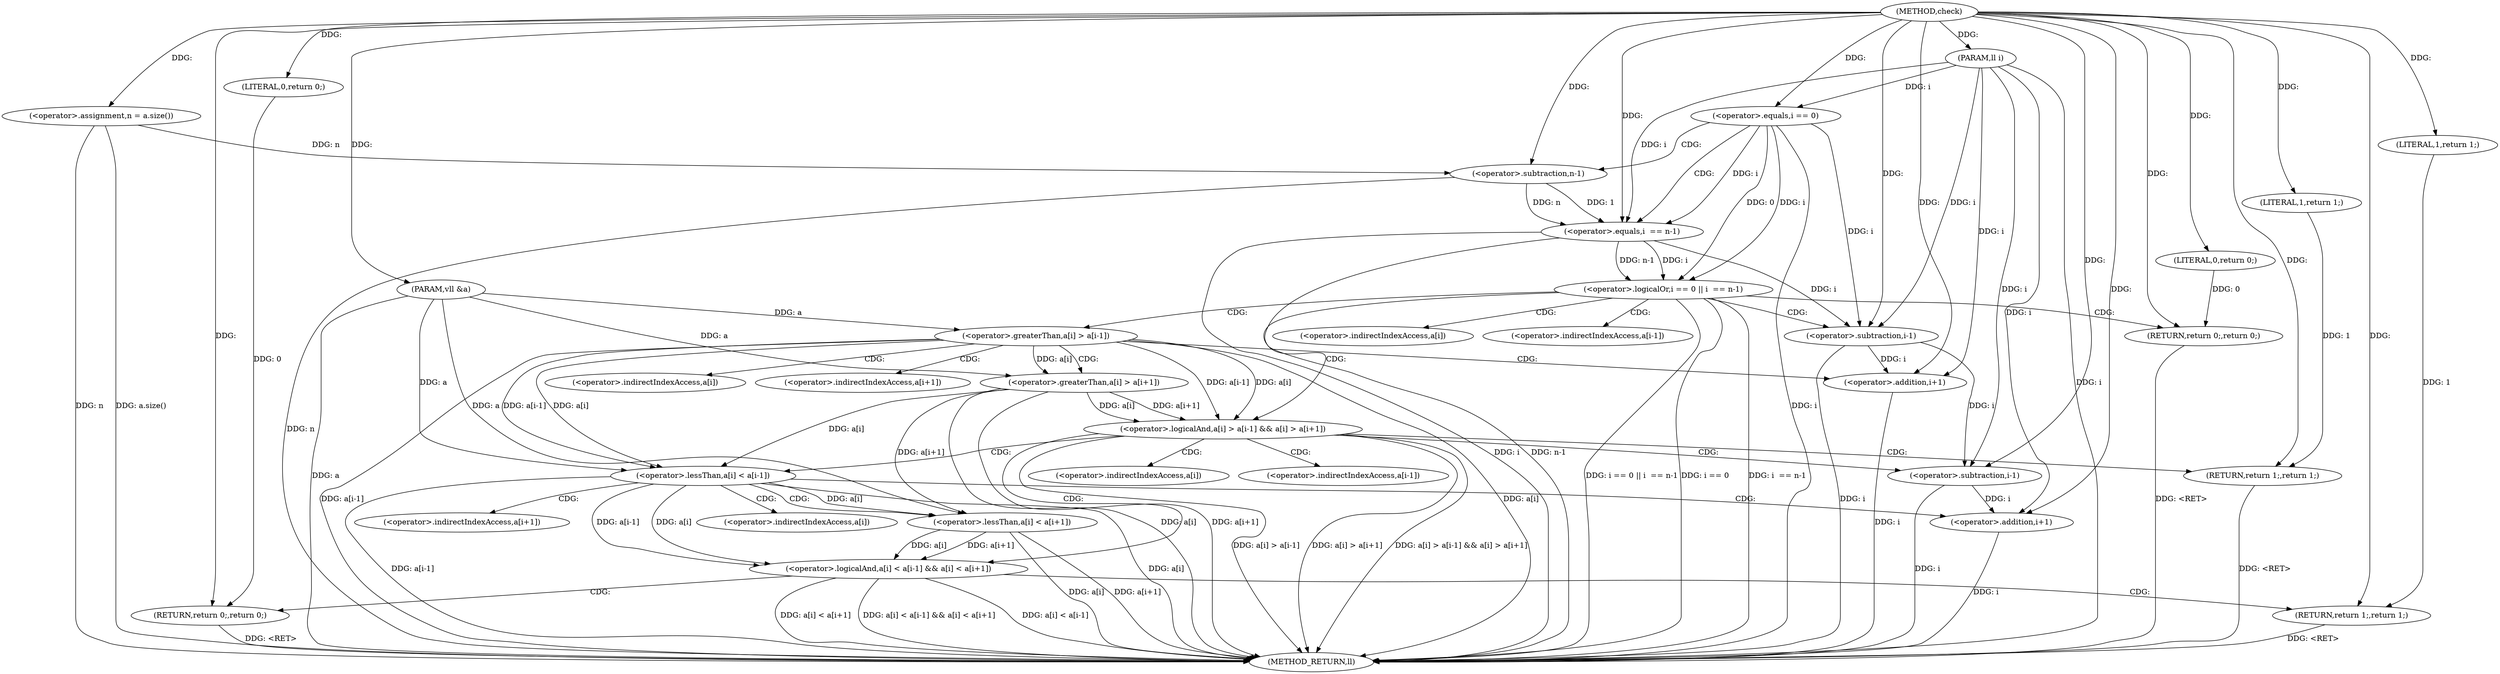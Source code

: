 digraph "check" {  
"1001051" [label = "(METHOD,check)" ]
"1001120" [label = "(METHOD_RETURN,ll)" ]
"1001052" [label = "(PARAM,vll &a)" ]
"1001053" [label = "(PARAM,ll i)" ]
"1001056" [label = "(<operator>.assignment,n = a.size())" ]
"1001118" [label = "(RETURN,return 0;,return 0;)" ]
"1001060" [label = "(<operator>.logicalOr,i == 0 || i  == n-1)" ]
"1001073" [label = "(<operator>.logicalAnd,a[i] > a[i-1] && a[i] > a[i+1])" ]
"1001096" [label = "(<operator>.logicalAnd,a[i] < a[i-1] && a[i] < a[i+1])" ]
"1001119" [label = "(LITERAL,0,return 0;)" ]
"1001070" [label = "(RETURN,return 0;,return 0;)" ]
"1001093" [label = "(RETURN,return 1;,return 1;)" ]
"1001116" [label = "(RETURN,return 1;,return 1;)" ]
"1001061" [label = "(<operator>.equals,i == 0)" ]
"1001064" [label = "(<operator>.equals,i  == n-1)" ]
"1001071" [label = "(LITERAL,0,return 0;)" ]
"1001074" [label = "(<operator>.greaterThan,a[i] > a[i-1])" ]
"1001083" [label = "(<operator>.greaterThan,a[i] > a[i+1])" ]
"1001094" [label = "(LITERAL,1,return 1;)" ]
"1001097" [label = "(<operator>.lessThan,a[i] < a[i-1])" ]
"1001106" [label = "(<operator>.lessThan,a[i] < a[i+1])" ]
"1001117" [label = "(LITERAL,1,return 1;)" ]
"1001066" [label = "(<operator>.subtraction,n-1)" ]
"1001080" [label = "(<operator>.subtraction,i-1)" ]
"1001089" [label = "(<operator>.addition,i+1)" ]
"1001103" [label = "(<operator>.subtraction,i-1)" ]
"1001112" [label = "(<operator>.addition,i+1)" ]
"1001075" [label = "(<operator>.indirectIndexAccess,a[i])" ]
"1001078" [label = "(<operator>.indirectIndexAccess,a[i-1])" ]
"1001084" [label = "(<operator>.indirectIndexAccess,a[i])" ]
"1001087" [label = "(<operator>.indirectIndexAccess,a[i+1])" ]
"1001098" [label = "(<operator>.indirectIndexAccess,a[i])" ]
"1001101" [label = "(<operator>.indirectIndexAccess,a[i-1])" ]
"1001107" [label = "(<operator>.indirectIndexAccess,a[i])" ]
"1001110" [label = "(<operator>.indirectIndexAccess,a[i+1])" ]
  "1001116" -> "1001120"  [ label = "DDG: <RET>"] 
  "1001052" -> "1001120"  [ label = "DDG: a"] 
  "1001053" -> "1001120"  [ label = "DDG: i"] 
  "1001056" -> "1001120"  [ label = "DDG: n"] 
  "1001056" -> "1001120"  [ label = "DDG: a.size()"] 
  "1001061" -> "1001120"  [ label = "DDG: i"] 
  "1001060" -> "1001120"  [ label = "DDG: i == 0"] 
  "1001064" -> "1001120"  [ label = "DDG: i"] 
  "1001066" -> "1001120"  [ label = "DDG: n"] 
  "1001064" -> "1001120"  [ label = "DDG: n-1"] 
  "1001060" -> "1001120"  [ label = "DDG: i  == n-1"] 
  "1001060" -> "1001120"  [ label = "DDG: i == 0 || i  == n-1"] 
  "1001074" -> "1001120"  [ label = "DDG: a[i]"] 
  "1001080" -> "1001120"  [ label = "DDG: i"] 
  "1001074" -> "1001120"  [ label = "DDG: a[i-1]"] 
  "1001073" -> "1001120"  [ label = "DDG: a[i] > a[i-1]"] 
  "1001083" -> "1001120"  [ label = "DDG: a[i]"] 
  "1001089" -> "1001120"  [ label = "DDG: i"] 
  "1001083" -> "1001120"  [ label = "DDG: a[i+1]"] 
  "1001073" -> "1001120"  [ label = "DDG: a[i] > a[i+1]"] 
  "1001073" -> "1001120"  [ label = "DDG: a[i] > a[i-1] && a[i] > a[i+1]"] 
  "1001097" -> "1001120"  [ label = "DDG: a[i]"] 
  "1001103" -> "1001120"  [ label = "DDG: i"] 
  "1001097" -> "1001120"  [ label = "DDG: a[i-1]"] 
  "1001096" -> "1001120"  [ label = "DDG: a[i] < a[i-1]"] 
  "1001106" -> "1001120"  [ label = "DDG: a[i]"] 
  "1001112" -> "1001120"  [ label = "DDG: i"] 
  "1001106" -> "1001120"  [ label = "DDG: a[i+1]"] 
  "1001096" -> "1001120"  [ label = "DDG: a[i] < a[i+1]"] 
  "1001096" -> "1001120"  [ label = "DDG: a[i] < a[i-1] && a[i] < a[i+1]"] 
  "1001070" -> "1001120"  [ label = "DDG: <RET>"] 
  "1001118" -> "1001120"  [ label = "DDG: <RET>"] 
  "1001093" -> "1001120"  [ label = "DDG: <RET>"] 
  "1001051" -> "1001052"  [ label = "DDG: "] 
  "1001051" -> "1001053"  [ label = "DDG: "] 
  "1001051" -> "1001056"  [ label = "DDG: "] 
  "1001119" -> "1001118"  [ label = "DDG: 0"] 
  "1001051" -> "1001118"  [ label = "DDG: "] 
  "1001051" -> "1001119"  [ label = "DDG: "] 
  "1001061" -> "1001060"  [ label = "DDG: 0"] 
  "1001061" -> "1001060"  [ label = "DDG: i"] 
  "1001064" -> "1001060"  [ label = "DDG: n-1"] 
  "1001064" -> "1001060"  [ label = "DDG: i"] 
  "1001071" -> "1001070"  [ label = "DDG: 0"] 
  "1001051" -> "1001070"  [ label = "DDG: "] 
  "1001074" -> "1001073"  [ label = "DDG: a[i]"] 
  "1001074" -> "1001073"  [ label = "DDG: a[i-1]"] 
  "1001083" -> "1001073"  [ label = "DDG: a[i]"] 
  "1001083" -> "1001073"  [ label = "DDG: a[i+1]"] 
  "1001094" -> "1001093"  [ label = "DDG: 1"] 
  "1001051" -> "1001093"  [ label = "DDG: "] 
  "1001097" -> "1001096"  [ label = "DDG: a[i-1]"] 
  "1001097" -> "1001096"  [ label = "DDG: a[i]"] 
  "1001106" -> "1001096"  [ label = "DDG: a[i+1]"] 
  "1001106" -> "1001096"  [ label = "DDG: a[i]"] 
  "1001117" -> "1001116"  [ label = "DDG: 1"] 
  "1001051" -> "1001116"  [ label = "DDG: "] 
  "1001053" -> "1001061"  [ label = "DDG: i"] 
  "1001051" -> "1001061"  [ label = "DDG: "] 
  "1001061" -> "1001064"  [ label = "DDG: i"] 
  "1001053" -> "1001064"  [ label = "DDG: i"] 
  "1001051" -> "1001064"  [ label = "DDG: "] 
  "1001066" -> "1001064"  [ label = "DDG: 1"] 
  "1001066" -> "1001064"  [ label = "DDG: n"] 
  "1001051" -> "1001071"  [ label = "DDG: "] 
  "1001052" -> "1001074"  [ label = "DDG: a"] 
  "1001074" -> "1001083"  [ label = "DDG: a[i]"] 
  "1001052" -> "1001083"  [ label = "DDG: a"] 
  "1001051" -> "1001094"  [ label = "DDG: "] 
  "1001074" -> "1001097"  [ label = "DDG: a[i]"] 
  "1001083" -> "1001097"  [ label = "DDG: a[i]"] 
  "1001052" -> "1001097"  [ label = "DDG: a"] 
  "1001074" -> "1001097"  [ label = "DDG: a[i-1]"] 
  "1001097" -> "1001106"  [ label = "DDG: a[i]"] 
  "1001052" -> "1001106"  [ label = "DDG: a"] 
  "1001083" -> "1001106"  [ label = "DDG: a[i+1]"] 
  "1001051" -> "1001117"  [ label = "DDG: "] 
  "1001056" -> "1001066"  [ label = "DDG: n"] 
  "1001051" -> "1001066"  [ label = "DDG: "] 
  "1001061" -> "1001080"  [ label = "DDG: i"] 
  "1001064" -> "1001080"  [ label = "DDG: i"] 
  "1001053" -> "1001080"  [ label = "DDG: i"] 
  "1001051" -> "1001080"  [ label = "DDG: "] 
  "1001080" -> "1001089"  [ label = "DDG: i"] 
  "1001053" -> "1001089"  [ label = "DDG: i"] 
  "1001051" -> "1001089"  [ label = "DDG: "] 
  "1001080" -> "1001103"  [ label = "DDG: i"] 
  "1001053" -> "1001103"  [ label = "DDG: i"] 
  "1001051" -> "1001103"  [ label = "DDG: "] 
  "1001103" -> "1001112"  [ label = "DDG: i"] 
  "1001053" -> "1001112"  [ label = "DDG: i"] 
  "1001051" -> "1001112"  [ label = "DDG: "] 
  "1001060" -> "1001074"  [ label = "CDG: "] 
  "1001060" -> "1001073"  [ label = "CDG: "] 
  "1001060" -> "1001080"  [ label = "CDG: "] 
  "1001060" -> "1001070"  [ label = "CDG: "] 
  "1001060" -> "1001078"  [ label = "CDG: "] 
  "1001060" -> "1001075"  [ label = "CDG: "] 
  "1001073" -> "1001098"  [ label = "CDG: "] 
  "1001073" -> "1001103"  [ label = "CDG: "] 
  "1001073" -> "1001101"  [ label = "CDG: "] 
  "1001073" -> "1001093"  [ label = "CDG: "] 
  "1001073" -> "1001096"  [ label = "CDG: "] 
  "1001073" -> "1001097"  [ label = "CDG: "] 
  "1001096" -> "1001116"  [ label = "CDG: "] 
  "1001096" -> "1001118"  [ label = "CDG: "] 
  "1001061" -> "1001066"  [ label = "CDG: "] 
  "1001061" -> "1001064"  [ label = "CDG: "] 
  "1001074" -> "1001084"  [ label = "CDG: "] 
  "1001074" -> "1001089"  [ label = "CDG: "] 
  "1001074" -> "1001083"  [ label = "CDG: "] 
  "1001074" -> "1001087"  [ label = "CDG: "] 
  "1001097" -> "1001112"  [ label = "CDG: "] 
  "1001097" -> "1001110"  [ label = "CDG: "] 
  "1001097" -> "1001107"  [ label = "CDG: "] 
  "1001097" -> "1001106"  [ label = "CDG: "] 
}
